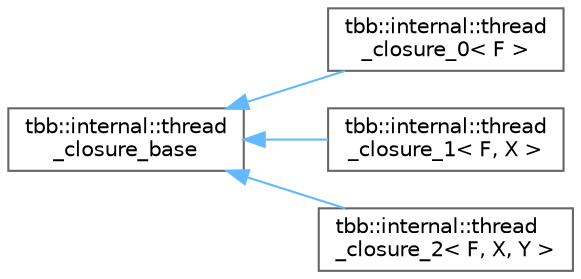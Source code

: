 digraph "类继承关系图"
{
 // LATEX_PDF_SIZE
  bgcolor="transparent";
  edge [fontname=Helvetica,fontsize=10,labelfontname=Helvetica,labelfontsize=10];
  node [fontname=Helvetica,fontsize=10,shape=box,height=0.2,width=0.4];
  rankdir="LR";
  Node0 [id="Node000000",label="tbb::internal::thread\l_closure_base",height=0.2,width=0.4,color="grey40", fillcolor="white", style="filled",URL="$structtbb_1_1internal_1_1thread__closure__base.html",tooltip=" "];
  Node0 -> Node1 [id="edge7118_Node000000_Node000001",dir="back",color="steelblue1",style="solid",tooltip=" "];
  Node1 [id="Node000001",label="tbb::internal::thread\l_closure_0\< F \>",height=0.2,width=0.4,color="grey40", fillcolor="white", style="filled",URL="$structtbb_1_1internal_1_1thread__closure__0.html",tooltip=" "];
  Node0 -> Node2 [id="edge7119_Node000000_Node000002",dir="back",color="steelblue1",style="solid",tooltip=" "];
  Node2 [id="Node000002",label="tbb::internal::thread\l_closure_1\< F, X \>",height=0.2,width=0.4,color="grey40", fillcolor="white", style="filled",URL="$structtbb_1_1internal_1_1thread__closure__1.html",tooltip="Structure used to pass user function with 1 argument to thread."];
  Node0 -> Node3 [id="edge7120_Node000000_Node000003",dir="back",color="steelblue1",style="solid",tooltip=" "];
  Node3 [id="Node000003",label="tbb::internal::thread\l_closure_2\< F, X, Y \>",height=0.2,width=0.4,color="grey40", fillcolor="white", style="filled",URL="$structtbb_1_1internal_1_1thread__closure__2.html",tooltip=" "];
}
